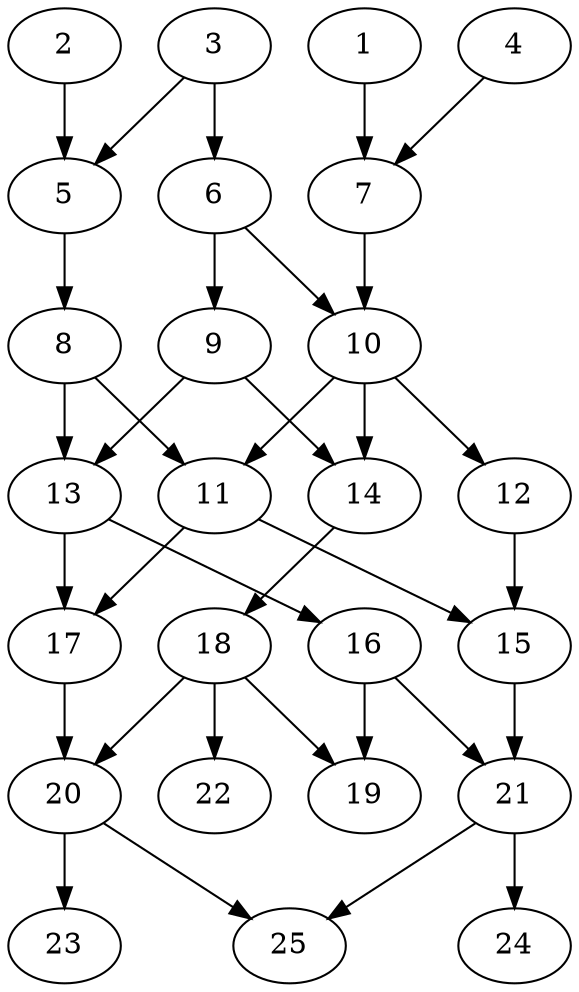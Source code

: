// DAG automatically generated by daggen at Thu Oct  3 14:00:40 2019
// ./daggen --dot -n 25 --ccr 0.5 --fat 0.5 --regular 0.9 --density 0.5 --mindata 5242880 --maxdata 52428800 
digraph G {
  1 [size="25440256", alpha="0.04", expect_size="12720128"] 
  1 -> 7 [size ="12720128"]
  2 [size="18753536", alpha="0.18", expect_size="9376768"] 
  2 -> 5 [size ="9376768"]
  3 [size="48136192", alpha="0.17", expect_size="24068096"] 
  3 -> 5 [size ="24068096"]
  3 -> 6 [size ="24068096"]
  4 [size="54122496", alpha="0.01", expect_size="27061248"] 
  4 -> 7 [size ="27061248"]
  5 [size="39100416", alpha="0.11", expect_size="19550208"] 
  5 -> 8 [size ="19550208"]
  6 [size="77469696", alpha="0.07", expect_size="38734848"] 
  6 -> 9 [size ="38734848"]
  6 -> 10 [size ="38734848"]
  7 [size="69404672", alpha="0.09", expect_size="34702336"] 
  7 -> 10 [size ="34702336"]
  8 [size="47372288", alpha="0.20", expect_size="23686144"] 
  8 -> 11 [size ="23686144"]
  8 -> 13 [size ="23686144"]
  9 [size="19945472", alpha="0.01", expect_size="9972736"] 
  9 -> 13 [size ="9972736"]
  9 -> 14 [size ="9972736"]
  10 [size="100608000", alpha="0.17", expect_size="50304000"] 
  10 -> 11 [size ="50304000"]
  10 -> 12 [size ="50304000"]
  10 -> 14 [size ="50304000"]
  11 [size="101656576", alpha="0.16", expect_size="50828288"] 
  11 -> 15 [size ="50828288"]
  11 -> 17 [size ="50828288"]
  12 [size="26669056", alpha="0.18", expect_size="13334528"] 
  12 -> 15 [size ="13334528"]
  13 [size="17049600", alpha="0.16", expect_size="8524800"] 
  13 -> 16 [size ="8524800"]
  13 -> 17 [size ="8524800"]
  14 [size="99598336", alpha="0.00", expect_size="49799168"] 
  14 -> 18 [size ="49799168"]
  15 [size="103168000", alpha="0.13", expect_size="51584000"] 
  15 -> 21 [size ="51584000"]
  16 [size="60794880", alpha="0.06", expect_size="30397440"] 
  16 -> 19 [size ="30397440"]
  16 -> 21 [size ="30397440"]
  17 [size="94574592", alpha="0.01", expect_size="47287296"] 
  17 -> 20 [size ="47287296"]
  18 [size="41625600", alpha="0.00", expect_size="20812800"] 
  18 -> 19 [size ="20812800"]
  18 -> 20 [size ="20812800"]
  18 -> 22 [size ="20812800"]
  19 [size="40189952", alpha="0.03", expect_size="20094976"] 
  20 [size="45201408", alpha="0.05", expect_size="22600704"] 
  20 -> 23 [size ="22600704"]
  20 -> 25 [size ="22600704"]
  21 [size="30560256", alpha="0.11", expect_size="15280128"] 
  21 -> 24 [size ="15280128"]
  21 -> 25 [size ="15280128"]
  22 [size="13127680", alpha="0.17", expect_size="6563840"] 
  23 [size="96069632", alpha="0.12", expect_size="48034816"] 
  24 [size="76056576", alpha="0.17", expect_size="38028288"] 
  25 [size="76099584", alpha="0.07", expect_size="38049792"] 
}
